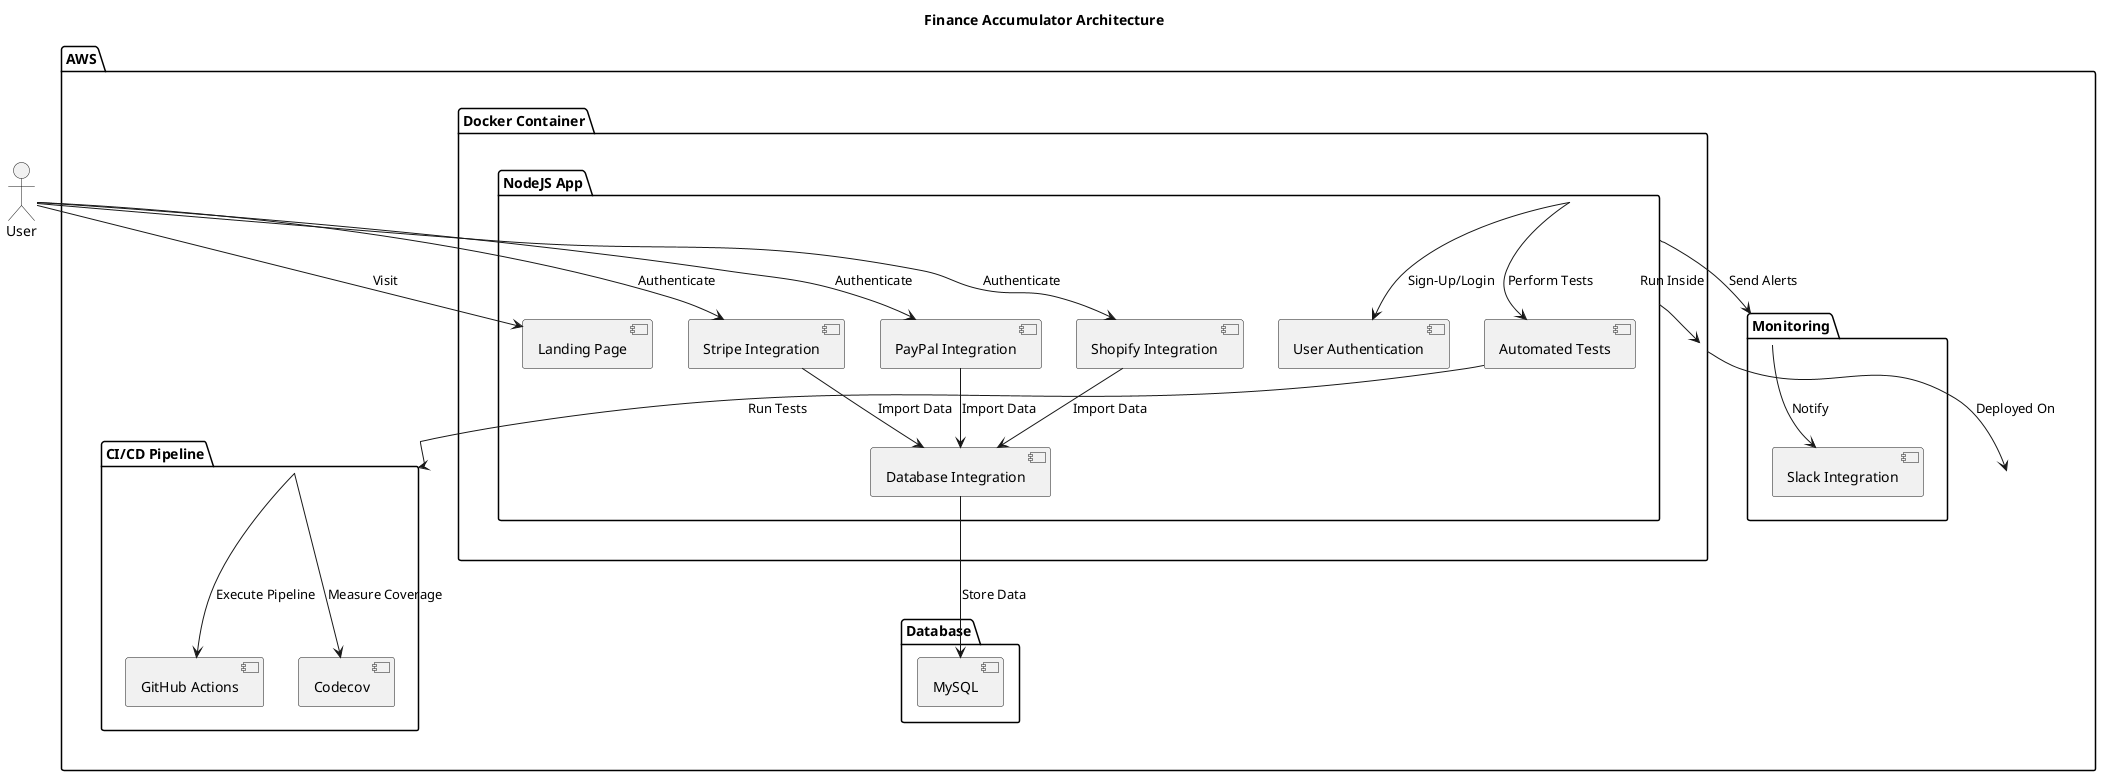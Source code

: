 @startuml
title Finance Accumulator Architecture

package "AWS" {
  package "Docker Container" {
    package "NodeJS App" {
      [Landing Page]
      [Stripe Integration]
      [PayPal Integration]
      [Shopify Integration]
      [Database Integration]
      [User Authentication]
      [Automated Tests]
    }
  }

  package "Database" {
    [MySQL]
  }

  package "CI/CD Pipeline" {
    [GitHub Actions]
    [Codecov]
  }

  package "Monitoring" {
    [Slack Integration]
  }
}

actor User

User --> [Landing Page] : Visit
User --> [Stripe Integration] : Authenticate
User --> [PayPal Integration] : Authenticate
User --> [Shopify Integration] : Authenticate

[Stripe Integration] --> [Database Integration] : Import Data
[PayPal Integration] --> [Database Integration] : Import Data
[Shopify Integration] --> [Database Integration] : Import Data

[Database Integration] --> [MySQL] : Store Data

[NodeJS App] --> [Docker Container] : Run Inside
[Docker Container] --> [AWS] : Deployed On

[NodeJS App] --> [Automated Tests] : Perform Tests
[Automated Tests] --> [CI/CD Pipeline] : Run Tests
[CI/CD Pipeline] --> [GitHub Actions] : Execute Pipeline
[CI/CD Pipeline] --> [Codecov] : Measure Coverage

[NodeJS App] --> [User Authentication] : Sign-Up/Login

[NodeJS App] --> [Monitoring] : Send Alerts
[Monitoring] --> [Slack Integration] : Notify

@enduml

